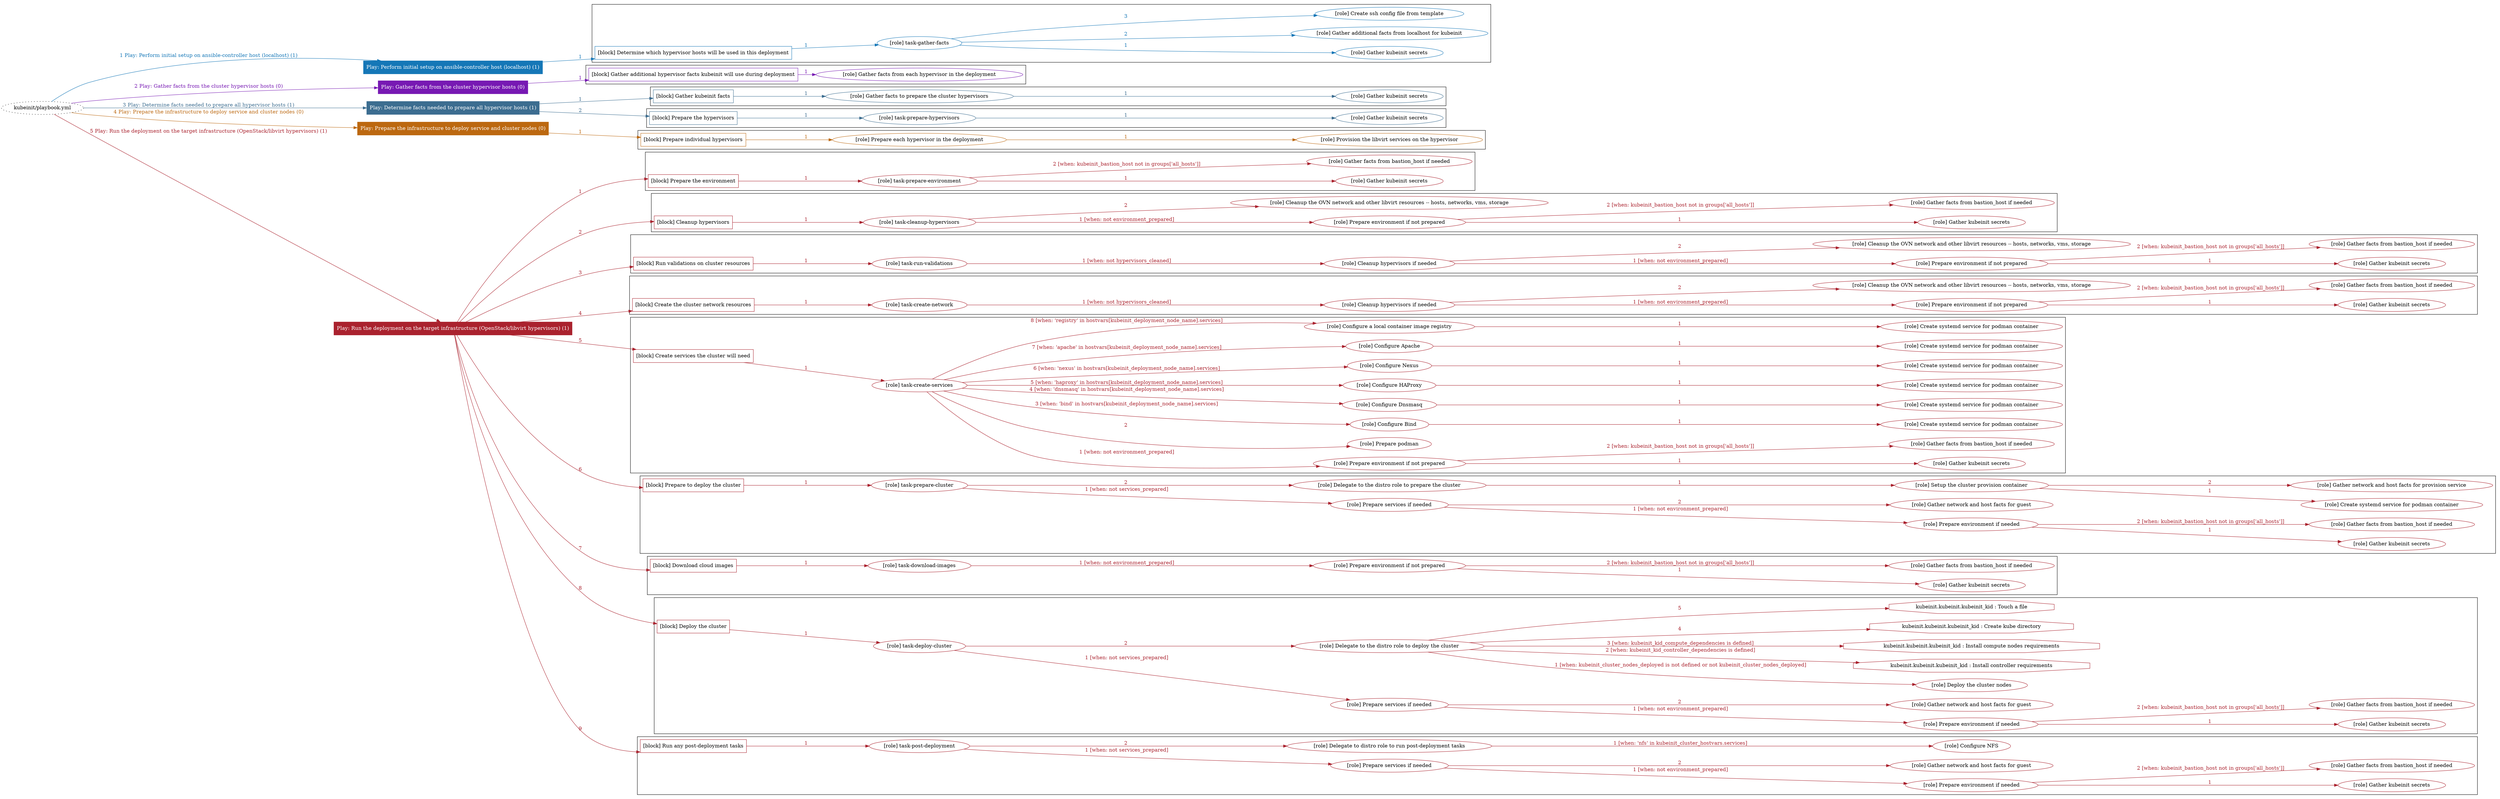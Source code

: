 digraph {
	graph [concentrate=true ordering=in rankdir=LR ratio=fill]
	edge [esep=5 sep=10]
	"kubeinit/playbook.yml" [URL="/home/runner/work/kubeinit/kubeinit/kubeinit/playbook.yml" id=playbook_017a5156 style=dotted]
	"kubeinit/playbook.yml" -> play_e17acb79 [label="1 Play: Perform initial setup on ansible-controller host (localhost) (1)" color="#1577b7" fontcolor="#1577b7" id=edge_play_e17acb79 labeltooltip="1 Play: Perform initial setup on ansible-controller host (localhost) (1)" tooltip="1 Play: Perform initial setup on ansible-controller host (localhost) (1)"]
	subgraph "Play: Perform initial setup on ansible-controller host (localhost) (1)" {
		play_e17acb79 [label="Play: Perform initial setup on ansible-controller host (localhost) (1)" URL="/home/runner/work/kubeinit/kubeinit/kubeinit/playbook.yml" color="#1577b7" fontcolor="#ffffff" id=play_e17acb79 shape=box style=filled tooltip=localhost]
		play_e17acb79 -> block_8d03ebfd [label=1 color="#1577b7" fontcolor="#1577b7" id=edge_block_8d03ebfd labeltooltip=1 tooltip=1]
		subgraph cluster_block_8d03ebfd {
			block_8d03ebfd [label="[block] Determine which hypervisor hosts will be used in this deployment" URL="/home/runner/work/kubeinit/kubeinit/kubeinit/playbook.yml" color="#1577b7" id=block_8d03ebfd labeltooltip="Determine which hypervisor hosts will be used in this deployment" shape=box tooltip="Determine which hypervisor hosts will be used in this deployment"]
			block_8d03ebfd -> role_d0448991 [label="1 " color="#1577b7" fontcolor="#1577b7" id=edge_role_d0448991 labeltooltip="1 " tooltip="1 "]
			subgraph "task-gather-facts" {
				role_d0448991 [label="[role] task-gather-facts" URL="/home/runner/work/kubeinit/kubeinit/kubeinit/playbook.yml" color="#1577b7" id=role_d0448991 tooltip="task-gather-facts"]
				role_d0448991 -> role_f39c1249 [label="1 " color="#1577b7" fontcolor="#1577b7" id=edge_role_f39c1249 labeltooltip="1 " tooltip="1 "]
				subgraph "Gather kubeinit secrets" {
					role_f39c1249 [label="[role] Gather kubeinit secrets" URL="/home/runner/.ansible/collections/ansible_collections/kubeinit/kubeinit/roles/kubeinit_prepare/tasks/build_hypervisors_group.yml" color="#1577b7" id=role_f39c1249 tooltip="Gather kubeinit secrets"]
				}
				role_d0448991 -> role_ca9ad9c0 [label="2 " color="#1577b7" fontcolor="#1577b7" id=edge_role_ca9ad9c0 labeltooltip="2 " tooltip="2 "]
				subgraph "Gather additional facts from localhost for kubeinit" {
					role_ca9ad9c0 [label="[role] Gather additional facts from localhost for kubeinit" URL="/home/runner/.ansible/collections/ansible_collections/kubeinit/kubeinit/roles/kubeinit_prepare/tasks/build_hypervisors_group.yml" color="#1577b7" id=role_ca9ad9c0 tooltip="Gather additional facts from localhost for kubeinit"]
				}
				role_d0448991 -> role_17fa1fad [label="3 " color="#1577b7" fontcolor="#1577b7" id=edge_role_17fa1fad labeltooltip="3 " tooltip="3 "]
				subgraph "Create ssh config file from template" {
					role_17fa1fad [label="[role] Create ssh config file from template" URL="/home/runner/.ansible/collections/ansible_collections/kubeinit/kubeinit/roles/kubeinit_prepare/tasks/build_hypervisors_group.yml" color="#1577b7" id=role_17fa1fad tooltip="Create ssh config file from template"]
				}
			}
		}
	}
	"kubeinit/playbook.yml" -> play_76c362a3 [label="2 Play: Gather facts from the cluster hypervisor hosts (0)" color="#7719b3" fontcolor="#7719b3" id=edge_play_76c362a3 labeltooltip="2 Play: Gather facts from the cluster hypervisor hosts (0)" tooltip="2 Play: Gather facts from the cluster hypervisor hosts (0)"]
	subgraph "Play: Gather facts from the cluster hypervisor hosts (0)" {
		play_76c362a3 [label="Play: Gather facts from the cluster hypervisor hosts (0)" URL="/home/runner/work/kubeinit/kubeinit/kubeinit/playbook.yml" color="#7719b3" fontcolor="#ffffff" id=play_76c362a3 shape=box style=filled tooltip="Play: Gather facts from the cluster hypervisor hosts (0)"]
		play_76c362a3 -> block_85ccef35 [label=1 color="#7719b3" fontcolor="#7719b3" id=edge_block_85ccef35 labeltooltip=1 tooltip=1]
		subgraph cluster_block_85ccef35 {
			block_85ccef35 [label="[block] Gather additional hypervisor facts kubeinit will use during deployment" URL="/home/runner/work/kubeinit/kubeinit/kubeinit/playbook.yml" color="#7719b3" id=block_85ccef35 labeltooltip="Gather additional hypervisor facts kubeinit will use during deployment" shape=box tooltip="Gather additional hypervisor facts kubeinit will use during deployment"]
			block_85ccef35 -> role_b8d76e35 [label="1 " color="#7719b3" fontcolor="#7719b3" id=edge_role_b8d76e35 labeltooltip="1 " tooltip="1 "]
			subgraph "Gather facts from each hypervisor in the deployment" {
				role_b8d76e35 [label="[role] Gather facts from each hypervisor in the deployment" URL="/home/runner/work/kubeinit/kubeinit/kubeinit/playbook.yml" color="#7719b3" id=role_b8d76e35 tooltip="Gather facts from each hypervisor in the deployment"]
			}
		}
	}
	"kubeinit/playbook.yml" -> play_49c9a4a3 [label="3 Play: Determine facts needed to prepare all hypervisor hosts (1)" color="#3c6d90" fontcolor="#3c6d90" id=edge_play_49c9a4a3 labeltooltip="3 Play: Determine facts needed to prepare all hypervisor hosts (1)" tooltip="3 Play: Determine facts needed to prepare all hypervisor hosts (1)"]
	subgraph "Play: Determine facts needed to prepare all hypervisor hosts (1)" {
		play_49c9a4a3 [label="Play: Determine facts needed to prepare all hypervisor hosts (1)" URL="/home/runner/work/kubeinit/kubeinit/kubeinit/playbook.yml" color="#3c6d90" fontcolor="#ffffff" id=play_49c9a4a3 shape=box style=filled tooltip=localhost]
		play_49c9a4a3 -> block_b53d0ce4 [label=1 color="#3c6d90" fontcolor="#3c6d90" id=edge_block_b53d0ce4 labeltooltip=1 tooltip=1]
		subgraph cluster_block_b53d0ce4 {
			block_b53d0ce4 [label="[block] Gather kubeinit facts" URL="/home/runner/work/kubeinit/kubeinit/kubeinit/playbook.yml" color="#3c6d90" id=block_b53d0ce4 labeltooltip="Gather kubeinit facts" shape=box tooltip="Gather kubeinit facts"]
			block_b53d0ce4 -> role_387e3b1e [label="1 " color="#3c6d90" fontcolor="#3c6d90" id=edge_role_387e3b1e labeltooltip="1 " tooltip="1 "]
			subgraph "Gather facts to prepare the cluster hypervisors" {
				role_387e3b1e [label="[role] Gather facts to prepare the cluster hypervisors" URL="/home/runner/work/kubeinit/kubeinit/kubeinit/playbook.yml" color="#3c6d90" id=role_387e3b1e tooltip="Gather facts to prepare the cluster hypervisors"]
				role_387e3b1e -> role_9ea614ea [label="1 " color="#3c6d90" fontcolor="#3c6d90" id=edge_role_9ea614ea labeltooltip="1 " tooltip="1 "]
				subgraph "Gather kubeinit secrets" {
					role_9ea614ea [label="[role] Gather kubeinit secrets" URL="/home/runner/.ansible/collections/ansible_collections/kubeinit/kubeinit/roles/kubeinit_prepare/tasks/gather_kubeinit_facts.yml" color="#3c6d90" id=role_9ea614ea tooltip="Gather kubeinit secrets"]
				}
			}
		}
		play_49c9a4a3 -> block_275e4c08 [label=2 color="#3c6d90" fontcolor="#3c6d90" id=edge_block_275e4c08 labeltooltip=2 tooltip=2]
		subgraph cluster_block_275e4c08 {
			block_275e4c08 [label="[block] Prepare the hypervisors" URL="/home/runner/work/kubeinit/kubeinit/kubeinit/playbook.yml" color="#3c6d90" id=block_275e4c08 labeltooltip="Prepare the hypervisors" shape=box tooltip="Prepare the hypervisors"]
			block_275e4c08 -> role_f976b5b1 [label="1 " color="#3c6d90" fontcolor="#3c6d90" id=edge_role_f976b5b1 labeltooltip="1 " tooltip="1 "]
			subgraph "task-prepare-hypervisors" {
				role_f976b5b1 [label="[role] task-prepare-hypervisors" URL="/home/runner/work/kubeinit/kubeinit/kubeinit/playbook.yml" color="#3c6d90" id=role_f976b5b1 tooltip="task-prepare-hypervisors"]
				role_f976b5b1 -> role_c680f6f7 [label="1 " color="#3c6d90" fontcolor="#3c6d90" id=edge_role_c680f6f7 labeltooltip="1 " tooltip="1 "]
				subgraph "Gather kubeinit secrets" {
					role_c680f6f7 [label="[role] Gather kubeinit secrets" URL="/home/runner/.ansible/collections/ansible_collections/kubeinit/kubeinit/roles/kubeinit_prepare/tasks/gather_kubeinit_facts.yml" color="#3c6d90" id=role_c680f6f7 tooltip="Gather kubeinit secrets"]
				}
			}
		}
	}
	"kubeinit/playbook.yml" -> play_05ae078d [label="4 Play: Prepare the infrastructure to deploy service and cluster nodes (0)" color="#bc6810" fontcolor="#bc6810" id=edge_play_05ae078d labeltooltip="4 Play: Prepare the infrastructure to deploy service and cluster nodes (0)" tooltip="4 Play: Prepare the infrastructure to deploy service and cluster nodes (0)"]
	subgraph "Play: Prepare the infrastructure to deploy service and cluster nodes (0)" {
		play_05ae078d [label="Play: Prepare the infrastructure to deploy service and cluster nodes (0)" URL="/home/runner/work/kubeinit/kubeinit/kubeinit/playbook.yml" color="#bc6810" fontcolor="#ffffff" id=play_05ae078d shape=box style=filled tooltip="Play: Prepare the infrastructure to deploy service and cluster nodes (0)"]
		play_05ae078d -> block_10746c0e [label=1 color="#bc6810" fontcolor="#bc6810" id=edge_block_10746c0e labeltooltip=1 tooltip=1]
		subgraph cluster_block_10746c0e {
			block_10746c0e [label="[block] Prepare individual hypervisors" URL="/home/runner/work/kubeinit/kubeinit/kubeinit/playbook.yml" color="#bc6810" id=block_10746c0e labeltooltip="Prepare individual hypervisors" shape=box tooltip="Prepare individual hypervisors"]
			block_10746c0e -> role_563b4f0a [label="1 " color="#bc6810" fontcolor="#bc6810" id=edge_role_563b4f0a labeltooltip="1 " tooltip="1 "]
			subgraph "Prepare each hypervisor in the deployment" {
				role_563b4f0a [label="[role] Prepare each hypervisor in the deployment" URL="/home/runner/work/kubeinit/kubeinit/kubeinit/playbook.yml" color="#bc6810" id=role_563b4f0a tooltip="Prepare each hypervisor in the deployment"]
				role_563b4f0a -> role_db8ef3bc [label="1 " color="#bc6810" fontcolor="#bc6810" id=edge_role_db8ef3bc labeltooltip="1 " tooltip="1 "]
				subgraph "Provision the libvirt services on the hypervisor" {
					role_db8ef3bc [label="[role] Provision the libvirt services on the hypervisor" URL="/home/runner/.ansible/collections/ansible_collections/kubeinit/kubeinit/roles/kubeinit_prepare/tasks/prepare_hypervisor.yml" color="#bc6810" id=role_db8ef3bc tooltip="Provision the libvirt services on the hypervisor"]
				}
			}
		}
	}
	"kubeinit/playbook.yml" -> play_b831673c [label="5 Play: Run the deployment on the target infrastructure (OpenStack/libvirt hypervisors) (1)" color="#aa222e" fontcolor="#aa222e" id=edge_play_b831673c labeltooltip="5 Play: Run the deployment on the target infrastructure (OpenStack/libvirt hypervisors) (1)" tooltip="5 Play: Run the deployment on the target infrastructure (OpenStack/libvirt hypervisors) (1)"]
	subgraph "Play: Run the deployment on the target infrastructure (OpenStack/libvirt hypervisors) (1)" {
		play_b831673c [label="Play: Run the deployment on the target infrastructure (OpenStack/libvirt hypervisors) (1)" URL="/home/runner/work/kubeinit/kubeinit/kubeinit/playbook.yml" color="#aa222e" fontcolor="#ffffff" id=play_b831673c shape=box style=filled tooltip=localhost]
		play_b831673c -> block_fe81a1a8 [label=1 color="#aa222e" fontcolor="#aa222e" id=edge_block_fe81a1a8 labeltooltip=1 tooltip=1]
		subgraph cluster_block_fe81a1a8 {
			block_fe81a1a8 [label="[block] Prepare the environment" URL="/home/runner/work/kubeinit/kubeinit/kubeinit/playbook.yml" color="#aa222e" id=block_fe81a1a8 labeltooltip="Prepare the environment" shape=box tooltip="Prepare the environment"]
			block_fe81a1a8 -> role_90b78c68 [label="1 " color="#aa222e" fontcolor="#aa222e" id=edge_role_90b78c68 labeltooltip="1 " tooltip="1 "]
			subgraph "task-prepare-environment" {
				role_90b78c68 [label="[role] task-prepare-environment" URL="/home/runner/work/kubeinit/kubeinit/kubeinit/playbook.yml" color="#aa222e" id=role_90b78c68 tooltip="task-prepare-environment"]
				role_90b78c68 -> role_3d34e80e [label="1 " color="#aa222e" fontcolor="#aa222e" id=edge_role_3d34e80e labeltooltip="1 " tooltip="1 "]
				subgraph "Gather kubeinit secrets" {
					role_3d34e80e [label="[role] Gather kubeinit secrets" URL="/home/runner/.ansible/collections/ansible_collections/kubeinit/kubeinit/roles/kubeinit_prepare/tasks/gather_kubeinit_facts.yml" color="#aa222e" id=role_3d34e80e tooltip="Gather kubeinit secrets"]
				}
				role_90b78c68 -> role_3d103f09 [label="2 [when: kubeinit_bastion_host not in groups['all_hosts']]" color="#aa222e" fontcolor="#aa222e" id=edge_role_3d103f09 labeltooltip="2 [when: kubeinit_bastion_host not in groups['all_hosts']]" tooltip="2 [when: kubeinit_bastion_host not in groups['all_hosts']]"]
				subgraph "Gather facts from bastion_host if needed" {
					role_3d103f09 [label="[role] Gather facts from bastion_host if needed" URL="/home/runner/.ansible/collections/ansible_collections/kubeinit/kubeinit/roles/kubeinit_prepare/tasks/main.yml" color="#aa222e" id=role_3d103f09 tooltip="Gather facts from bastion_host if needed"]
				}
			}
		}
		play_b831673c -> block_c267e3cb [label=2 color="#aa222e" fontcolor="#aa222e" id=edge_block_c267e3cb labeltooltip=2 tooltip=2]
		subgraph cluster_block_c267e3cb {
			block_c267e3cb [label="[block] Cleanup hypervisors" URL="/home/runner/work/kubeinit/kubeinit/kubeinit/playbook.yml" color="#aa222e" id=block_c267e3cb labeltooltip="Cleanup hypervisors" shape=box tooltip="Cleanup hypervisors"]
			block_c267e3cb -> role_f8e9304d [label="1 " color="#aa222e" fontcolor="#aa222e" id=edge_role_f8e9304d labeltooltip="1 " tooltip="1 "]
			subgraph "task-cleanup-hypervisors" {
				role_f8e9304d [label="[role] task-cleanup-hypervisors" URL="/home/runner/work/kubeinit/kubeinit/kubeinit/playbook.yml" color="#aa222e" id=role_f8e9304d tooltip="task-cleanup-hypervisors"]
				role_f8e9304d -> role_17a78ad0 [label="1 [when: not environment_prepared]" color="#aa222e" fontcolor="#aa222e" id=edge_role_17a78ad0 labeltooltip="1 [when: not environment_prepared]" tooltip="1 [when: not environment_prepared]"]
				subgraph "Prepare environment if not prepared" {
					role_17a78ad0 [label="[role] Prepare environment if not prepared" URL="/home/runner/.ansible/collections/ansible_collections/kubeinit/kubeinit/roles/kubeinit_libvirt/tasks/cleanup_hypervisors.yml" color="#aa222e" id=role_17a78ad0 tooltip="Prepare environment if not prepared"]
					role_17a78ad0 -> role_9ab73cd4 [label="1 " color="#aa222e" fontcolor="#aa222e" id=edge_role_9ab73cd4 labeltooltip="1 " tooltip="1 "]
					subgraph "Gather kubeinit secrets" {
						role_9ab73cd4 [label="[role] Gather kubeinit secrets" URL="/home/runner/.ansible/collections/ansible_collections/kubeinit/kubeinit/roles/kubeinit_prepare/tasks/gather_kubeinit_facts.yml" color="#aa222e" id=role_9ab73cd4 tooltip="Gather kubeinit secrets"]
					}
					role_17a78ad0 -> role_493306af [label="2 [when: kubeinit_bastion_host not in groups['all_hosts']]" color="#aa222e" fontcolor="#aa222e" id=edge_role_493306af labeltooltip="2 [when: kubeinit_bastion_host not in groups['all_hosts']]" tooltip="2 [when: kubeinit_bastion_host not in groups['all_hosts']]"]
					subgraph "Gather facts from bastion_host if needed" {
						role_493306af [label="[role] Gather facts from bastion_host if needed" URL="/home/runner/.ansible/collections/ansible_collections/kubeinit/kubeinit/roles/kubeinit_prepare/tasks/main.yml" color="#aa222e" id=role_493306af tooltip="Gather facts from bastion_host if needed"]
					}
				}
				role_f8e9304d -> role_e8e9a30a [label="2 " color="#aa222e" fontcolor="#aa222e" id=edge_role_e8e9a30a labeltooltip="2 " tooltip="2 "]
				subgraph "Cleanup the OVN network and other libvirt resources -- hosts, networks, vms, storage" {
					role_e8e9a30a [label="[role] Cleanup the OVN network and other libvirt resources -- hosts, networks, vms, storage" URL="/home/runner/.ansible/collections/ansible_collections/kubeinit/kubeinit/roles/kubeinit_libvirt/tasks/cleanup_hypervisors.yml" color="#aa222e" id=role_e8e9a30a tooltip="Cleanup the OVN network and other libvirt resources -- hosts, networks, vms, storage"]
				}
			}
		}
		play_b831673c -> block_f513a3b0 [label=3 color="#aa222e" fontcolor="#aa222e" id=edge_block_f513a3b0 labeltooltip=3 tooltip=3]
		subgraph cluster_block_f513a3b0 {
			block_f513a3b0 [label="[block] Run validations on cluster resources" URL="/home/runner/work/kubeinit/kubeinit/kubeinit/playbook.yml" color="#aa222e" id=block_f513a3b0 labeltooltip="Run validations on cluster resources" shape=box tooltip="Run validations on cluster resources"]
			block_f513a3b0 -> role_6ccb71de [label="1 " color="#aa222e" fontcolor="#aa222e" id=edge_role_6ccb71de labeltooltip="1 " tooltip="1 "]
			subgraph "task-run-validations" {
				role_6ccb71de [label="[role] task-run-validations" URL="/home/runner/work/kubeinit/kubeinit/kubeinit/playbook.yml" color="#aa222e" id=role_6ccb71de tooltip="task-run-validations"]
				role_6ccb71de -> role_2251f4f0 [label="1 [when: not hypervisors_cleaned]" color="#aa222e" fontcolor="#aa222e" id=edge_role_2251f4f0 labeltooltip="1 [when: not hypervisors_cleaned]" tooltip="1 [when: not hypervisors_cleaned]"]
				subgraph "Cleanup hypervisors if needed" {
					role_2251f4f0 [label="[role] Cleanup hypervisors if needed" URL="/home/runner/.ansible/collections/ansible_collections/kubeinit/kubeinit/roles/kubeinit_validations/tasks/main.yml" color="#aa222e" id=role_2251f4f0 tooltip="Cleanup hypervisors if needed"]
					role_2251f4f0 -> role_09a0098d [label="1 [when: not environment_prepared]" color="#aa222e" fontcolor="#aa222e" id=edge_role_09a0098d labeltooltip="1 [when: not environment_prepared]" tooltip="1 [when: not environment_prepared]"]
					subgraph "Prepare environment if not prepared" {
						role_09a0098d [label="[role] Prepare environment if not prepared" URL="/home/runner/.ansible/collections/ansible_collections/kubeinit/kubeinit/roles/kubeinit_libvirt/tasks/cleanup_hypervisors.yml" color="#aa222e" id=role_09a0098d tooltip="Prepare environment if not prepared"]
						role_09a0098d -> role_f1dd2f43 [label="1 " color="#aa222e" fontcolor="#aa222e" id=edge_role_f1dd2f43 labeltooltip="1 " tooltip="1 "]
						subgraph "Gather kubeinit secrets" {
							role_f1dd2f43 [label="[role] Gather kubeinit secrets" URL="/home/runner/.ansible/collections/ansible_collections/kubeinit/kubeinit/roles/kubeinit_prepare/tasks/gather_kubeinit_facts.yml" color="#aa222e" id=role_f1dd2f43 tooltip="Gather kubeinit secrets"]
						}
						role_09a0098d -> role_0ee62148 [label="2 [when: kubeinit_bastion_host not in groups['all_hosts']]" color="#aa222e" fontcolor="#aa222e" id=edge_role_0ee62148 labeltooltip="2 [when: kubeinit_bastion_host not in groups['all_hosts']]" tooltip="2 [when: kubeinit_bastion_host not in groups['all_hosts']]"]
						subgraph "Gather facts from bastion_host if needed" {
							role_0ee62148 [label="[role] Gather facts from bastion_host if needed" URL="/home/runner/.ansible/collections/ansible_collections/kubeinit/kubeinit/roles/kubeinit_prepare/tasks/main.yml" color="#aa222e" id=role_0ee62148 tooltip="Gather facts from bastion_host if needed"]
						}
					}
					role_2251f4f0 -> role_5acfcab3 [label="2 " color="#aa222e" fontcolor="#aa222e" id=edge_role_5acfcab3 labeltooltip="2 " tooltip="2 "]
					subgraph "Cleanup the OVN network and other libvirt resources -- hosts, networks, vms, storage" {
						role_5acfcab3 [label="[role] Cleanup the OVN network and other libvirt resources -- hosts, networks, vms, storage" URL="/home/runner/.ansible/collections/ansible_collections/kubeinit/kubeinit/roles/kubeinit_libvirt/tasks/cleanup_hypervisors.yml" color="#aa222e" id=role_5acfcab3 tooltip="Cleanup the OVN network and other libvirt resources -- hosts, networks, vms, storage"]
					}
				}
			}
		}
		play_b831673c -> block_d1099df7 [label=4 color="#aa222e" fontcolor="#aa222e" id=edge_block_d1099df7 labeltooltip=4 tooltip=4]
		subgraph cluster_block_d1099df7 {
			block_d1099df7 [label="[block] Create the cluster network resources" URL="/home/runner/work/kubeinit/kubeinit/kubeinit/playbook.yml" color="#aa222e" id=block_d1099df7 labeltooltip="Create the cluster network resources" shape=box tooltip="Create the cluster network resources"]
			block_d1099df7 -> role_64268e11 [label="1 " color="#aa222e" fontcolor="#aa222e" id=edge_role_64268e11 labeltooltip="1 " tooltip="1 "]
			subgraph "task-create-network" {
				role_64268e11 [label="[role] task-create-network" URL="/home/runner/work/kubeinit/kubeinit/kubeinit/playbook.yml" color="#aa222e" id=role_64268e11 tooltip="task-create-network"]
				role_64268e11 -> role_61aa1148 [label="1 [when: not hypervisors_cleaned]" color="#aa222e" fontcolor="#aa222e" id=edge_role_61aa1148 labeltooltip="1 [when: not hypervisors_cleaned]" tooltip="1 [when: not hypervisors_cleaned]"]
				subgraph "Cleanup hypervisors if needed" {
					role_61aa1148 [label="[role] Cleanup hypervisors if needed" URL="/home/runner/.ansible/collections/ansible_collections/kubeinit/kubeinit/roles/kubeinit_libvirt/tasks/create_network.yml" color="#aa222e" id=role_61aa1148 tooltip="Cleanup hypervisors if needed"]
					role_61aa1148 -> role_60e60133 [label="1 [when: not environment_prepared]" color="#aa222e" fontcolor="#aa222e" id=edge_role_60e60133 labeltooltip="1 [when: not environment_prepared]" tooltip="1 [when: not environment_prepared]"]
					subgraph "Prepare environment if not prepared" {
						role_60e60133 [label="[role] Prepare environment if not prepared" URL="/home/runner/.ansible/collections/ansible_collections/kubeinit/kubeinit/roles/kubeinit_libvirt/tasks/cleanup_hypervisors.yml" color="#aa222e" id=role_60e60133 tooltip="Prepare environment if not prepared"]
						role_60e60133 -> role_5537d6d2 [label="1 " color="#aa222e" fontcolor="#aa222e" id=edge_role_5537d6d2 labeltooltip="1 " tooltip="1 "]
						subgraph "Gather kubeinit secrets" {
							role_5537d6d2 [label="[role] Gather kubeinit secrets" URL="/home/runner/.ansible/collections/ansible_collections/kubeinit/kubeinit/roles/kubeinit_prepare/tasks/gather_kubeinit_facts.yml" color="#aa222e" id=role_5537d6d2 tooltip="Gather kubeinit secrets"]
						}
						role_60e60133 -> role_9a64f68c [label="2 [when: kubeinit_bastion_host not in groups['all_hosts']]" color="#aa222e" fontcolor="#aa222e" id=edge_role_9a64f68c labeltooltip="2 [when: kubeinit_bastion_host not in groups['all_hosts']]" tooltip="2 [when: kubeinit_bastion_host not in groups['all_hosts']]"]
						subgraph "Gather facts from bastion_host if needed" {
							role_9a64f68c [label="[role] Gather facts from bastion_host if needed" URL="/home/runner/.ansible/collections/ansible_collections/kubeinit/kubeinit/roles/kubeinit_prepare/tasks/main.yml" color="#aa222e" id=role_9a64f68c tooltip="Gather facts from bastion_host if needed"]
						}
					}
					role_61aa1148 -> role_b929d7b5 [label="2 " color="#aa222e" fontcolor="#aa222e" id=edge_role_b929d7b5 labeltooltip="2 " tooltip="2 "]
					subgraph "Cleanup the OVN network and other libvirt resources -- hosts, networks, vms, storage" {
						role_b929d7b5 [label="[role] Cleanup the OVN network and other libvirt resources -- hosts, networks, vms, storage" URL="/home/runner/.ansible/collections/ansible_collections/kubeinit/kubeinit/roles/kubeinit_libvirt/tasks/cleanup_hypervisors.yml" color="#aa222e" id=role_b929d7b5 tooltip="Cleanup the OVN network and other libvirt resources -- hosts, networks, vms, storage"]
					}
				}
			}
		}
		play_b831673c -> block_88fb627d [label=5 color="#aa222e" fontcolor="#aa222e" id=edge_block_88fb627d labeltooltip=5 tooltip=5]
		subgraph cluster_block_88fb627d {
			block_88fb627d [label="[block] Create services the cluster will need" URL="/home/runner/work/kubeinit/kubeinit/kubeinit/playbook.yml" color="#aa222e" id=block_88fb627d labeltooltip="Create services the cluster will need" shape=box tooltip="Create services the cluster will need"]
			block_88fb627d -> role_042d5d29 [label="1 " color="#aa222e" fontcolor="#aa222e" id=edge_role_042d5d29 labeltooltip="1 " tooltip="1 "]
			subgraph "task-create-services" {
				role_042d5d29 [label="[role] task-create-services" URL="/home/runner/work/kubeinit/kubeinit/kubeinit/playbook.yml" color="#aa222e" id=role_042d5d29 tooltip="task-create-services"]
				role_042d5d29 -> role_9520cf2b [label="1 [when: not environment_prepared]" color="#aa222e" fontcolor="#aa222e" id=edge_role_9520cf2b labeltooltip="1 [when: not environment_prepared]" tooltip="1 [when: not environment_prepared]"]
				subgraph "Prepare environment if not prepared" {
					role_9520cf2b [label="[role] Prepare environment if not prepared" URL="/home/runner/.ansible/collections/ansible_collections/kubeinit/kubeinit/roles/kubeinit_services/tasks/main.yml" color="#aa222e" id=role_9520cf2b tooltip="Prepare environment if not prepared"]
					role_9520cf2b -> role_608058c4 [label="1 " color="#aa222e" fontcolor="#aa222e" id=edge_role_608058c4 labeltooltip="1 " tooltip="1 "]
					subgraph "Gather kubeinit secrets" {
						role_608058c4 [label="[role] Gather kubeinit secrets" URL="/home/runner/.ansible/collections/ansible_collections/kubeinit/kubeinit/roles/kubeinit_prepare/tasks/gather_kubeinit_facts.yml" color="#aa222e" id=role_608058c4 tooltip="Gather kubeinit secrets"]
					}
					role_9520cf2b -> role_20ae2d5b [label="2 [when: kubeinit_bastion_host not in groups['all_hosts']]" color="#aa222e" fontcolor="#aa222e" id=edge_role_20ae2d5b labeltooltip="2 [when: kubeinit_bastion_host not in groups['all_hosts']]" tooltip="2 [when: kubeinit_bastion_host not in groups['all_hosts']]"]
					subgraph "Gather facts from bastion_host if needed" {
						role_20ae2d5b [label="[role] Gather facts from bastion_host if needed" URL="/home/runner/.ansible/collections/ansible_collections/kubeinit/kubeinit/roles/kubeinit_prepare/tasks/main.yml" color="#aa222e" id=role_20ae2d5b tooltip="Gather facts from bastion_host if needed"]
					}
				}
				role_042d5d29 -> role_1d29acec [label="2 " color="#aa222e" fontcolor="#aa222e" id=edge_role_1d29acec labeltooltip="2 " tooltip="2 "]
				subgraph "Prepare podman" {
					role_1d29acec [label="[role] Prepare podman" URL="/home/runner/.ansible/collections/ansible_collections/kubeinit/kubeinit/roles/kubeinit_services/tasks/00_create_service_pod.yml" color="#aa222e" id=role_1d29acec tooltip="Prepare podman"]
				}
				role_042d5d29 -> role_ef999d58 [label="3 [when: 'bind' in hostvars[kubeinit_deployment_node_name].services]" color="#aa222e" fontcolor="#aa222e" id=edge_role_ef999d58 labeltooltip="3 [when: 'bind' in hostvars[kubeinit_deployment_node_name].services]" tooltip="3 [when: 'bind' in hostvars[kubeinit_deployment_node_name].services]"]
				subgraph "Configure Bind" {
					role_ef999d58 [label="[role] Configure Bind" URL="/home/runner/.ansible/collections/ansible_collections/kubeinit/kubeinit/roles/kubeinit_services/tasks/start_services_containers.yml" color="#aa222e" id=role_ef999d58 tooltip="Configure Bind"]
					role_ef999d58 -> role_d7937292 [label="1 " color="#aa222e" fontcolor="#aa222e" id=edge_role_d7937292 labeltooltip="1 " tooltip="1 "]
					subgraph "Create systemd service for podman container" {
						role_d7937292 [label="[role] Create systemd service for podman container" URL="/home/runner/.ansible/collections/ansible_collections/kubeinit/kubeinit/roles/kubeinit_bind/tasks/main.yml" color="#aa222e" id=role_d7937292 tooltip="Create systemd service for podman container"]
					}
				}
				role_042d5d29 -> role_a84d73f5 [label="4 [when: 'dnsmasq' in hostvars[kubeinit_deployment_node_name].services]" color="#aa222e" fontcolor="#aa222e" id=edge_role_a84d73f5 labeltooltip="4 [when: 'dnsmasq' in hostvars[kubeinit_deployment_node_name].services]" tooltip="4 [when: 'dnsmasq' in hostvars[kubeinit_deployment_node_name].services]"]
				subgraph "Configure Dnsmasq" {
					role_a84d73f5 [label="[role] Configure Dnsmasq" URL="/home/runner/.ansible/collections/ansible_collections/kubeinit/kubeinit/roles/kubeinit_services/tasks/start_services_containers.yml" color="#aa222e" id=role_a84d73f5 tooltip="Configure Dnsmasq"]
					role_a84d73f5 -> role_6ab0d605 [label="1 " color="#aa222e" fontcolor="#aa222e" id=edge_role_6ab0d605 labeltooltip="1 " tooltip="1 "]
					subgraph "Create systemd service for podman container" {
						role_6ab0d605 [label="[role] Create systemd service for podman container" URL="/home/runner/.ansible/collections/ansible_collections/kubeinit/kubeinit/roles/kubeinit_dnsmasq/tasks/main.yml" color="#aa222e" id=role_6ab0d605 tooltip="Create systemd service for podman container"]
					}
				}
				role_042d5d29 -> role_f0369dc4 [label="5 [when: 'haproxy' in hostvars[kubeinit_deployment_node_name].services]" color="#aa222e" fontcolor="#aa222e" id=edge_role_f0369dc4 labeltooltip="5 [when: 'haproxy' in hostvars[kubeinit_deployment_node_name].services]" tooltip="5 [when: 'haproxy' in hostvars[kubeinit_deployment_node_name].services]"]
				subgraph "Configure HAProxy" {
					role_f0369dc4 [label="[role] Configure HAProxy" URL="/home/runner/.ansible/collections/ansible_collections/kubeinit/kubeinit/roles/kubeinit_services/tasks/start_services_containers.yml" color="#aa222e" id=role_f0369dc4 tooltip="Configure HAProxy"]
					role_f0369dc4 -> role_2eb36e3d [label="1 " color="#aa222e" fontcolor="#aa222e" id=edge_role_2eb36e3d labeltooltip="1 " tooltip="1 "]
					subgraph "Create systemd service for podman container" {
						role_2eb36e3d [label="[role] Create systemd service for podman container" URL="/home/runner/.ansible/collections/ansible_collections/kubeinit/kubeinit/roles/kubeinit_haproxy/tasks/main.yml" color="#aa222e" id=role_2eb36e3d tooltip="Create systemd service for podman container"]
					}
				}
				role_042d5d29 -> role_b4022846 [label="6 [when: 'nexus' in hostvars[kubeinit_deployment_node_name].services]" color="#aa222e" fontcolor="#aa222e" id=edge_role_b4022846 labeltooltip="6 [when: 'nexus' in hostvars[kubeinit_deployment_node_name].services]" tooltip="6 [when: 'nexus' in hostvars[kubeinit_deployment_node_name].services]"]
				subgraph "Configure Nexus" {
					role_b4022846 [label="[role] Configure Nexus" URL="/home/runner/.ansible/collections/ansible_collections/kubeinit/kubeinit/roles/kubeinit_services/tasks/start_services_containers.yml" color="#aa222e" id=role_b4022846 tooltip="Configure Nexus"]
					role_b4022846 -> role_98b9aa8d [label="1 " color="#aa222e" fontcolor="#aa222e" id=edge_role_98b9aa8d labeltooltip="1 " tooltip="1 "]
					subgraph "Create systemd service for podman container" {
						role_98b9aa8d [label="[role] Create systemd service for podman container" URL="/home/runner/.ansible/collections/ansible_collections/kubeinit/kubeinit/roles/kubeinit_nexus/tasks/main.yml" color="#aa222e" id=role_98b9aa8d tooltip="Create systemd service for podman container"]
					}
				}
				role_042d5d29 -> role_4bc10c31 [label="7 [when: 'apache' in hostvars[kubeinit_deployment_node_name].services]" color="#aa222e" fontcolor="#aa222e" id=edge_role_4bc10c31 labeltooltip="7 [when: 'apache' in hostvars[kubeinit_deployment_node_name].services]" tooltip="7 [when: 'apache' in hostvars[kubeinit_deployment_node_name].services]"]
				subgraph "Configure Apache" {
					role_4bc10c31 [label="[role] Configure Apache" URL="/home/runner/.ansible/collections/ansible_collections/kubeinit/kubeinit/roles/kubeinit_services/tasks/start_services_containers.yml" color="#aa222e" id=role_4bc10c31 tooltip="Configure Apache"]
					role_4bc10c31 -> role_bba9dfe7 [label="1 " color="#aa222e" fontcolor="#aa222e" id=edge_role_bba9dfe7 labeltooltip="1 " tooltip="1 "]
					subgraph "Create systemd service for podman container" {
						role_bba9dfe7 [label="[role] Create systemd service for podman container" URL="/home/runner/.ansible/collections/ansible_collections/kubeinit/kubeinit/roles/kubeinit_apache/tasks/main.yml" color="#aa222e" id=role_bba9dfe7 tooltip="Create systemd service for podman container"]
					}
				}
				role_042d5d29 -> role_4119b994 [label="8 [when: 'registry' in hostvars[kubeinit_deployment_node_name].services]" color="#aa222e" fontcolor="#aa222e" id=edge_role_4119b994 labeltooltip="8 [when: 'registry' in hostvars[kubeinit_deployment_node_name].services]" tooltip="8 [when: 'registry' in hostvars[kubeinit_deployment_node_name].services]"]
				subgraph "Configure a local container image registry" {
					role_4119b994 [label="[role] Configure a local container image registry" URL="/home/runner/.ansible/collections/ansible_collections/kubeinit/kubeinit/roles/kubeinit_services/tasks/start_services_containers.yml" color="#aa222e" id=role_4119b994 tooltip="Configure a local container image registry"]
					role_4119b994 -> role_c62c6810 [label="1 " color="#aa222e" fontcolor="#aa222e" id=edge_role_c62c6810 labeltooltip="1 " tooltip="1 "]
					subgraph "Create systemd service for podman container" {
						role_c62c6810 [label="[role] Create systemd service for podman container" URL="/home/runner/.ansible/collections/ansible_collections/kubeinit/kubeinit/roles/kubeinit_registry/tasks/main.yml" color="#aa222e" id=role_c62c6810 tooltip="Create systemd service for podman container"]
					}
				}
			}
		}
		play_b831673c -> block_28492363 [label=6 color="#aa222e" fontcolor="#aa222e" id=edge_block_28492363 labeltooltip=6 tooltip=6]
		subgraph cluster_block_28492363 {
			block_28492363 [label="[block] Prepare to deploy the cluster" URL="/home/runner/work/kubeinit/kubeinit/kubeinit/playbook.yml" color="#aa222e" id=block_28492363 labeltooltip="Prepare to deploy the cluster" shape=box tooltip="Prepare to deploy the cluster"]
			block_28492363 -> role_934493d7 [label="1 " color="#aa222e" fontcolor="#aa222e" id=edge_role_934493d7 labeltooltip="1 " tooltip="1 "]
			subgraph "task-prepare-cluster" {
				role_934493d7 [label="[role] task-prepare-cluster" URL="/home/runner/work/kubeinit/kubeinit/kubeinit/playbook.yml" color="#aa222e" id=role_934493d7 tooltip="task-prepare-cluster"]
				role_934493d7 -> role_7b1e7427 [label="1 [when: not services_prepared]" color="#aa222e" fontcolor="#aa222e" id=edge_role_7b1e7427 labeltooltip="1 [when: not services_prepared]" tooltip="1 [when: not services_prepared]"]
				subgraph "Prepare services if needed" {
					role_7b1e7427 [label="[role] Prepare services if needed" URL="/home/runner/.ansible/collections/ansible_collections/kubeinit/kubeinit/roles/kubeinit_prepare/tasks/prepare_cluster.yml" color="#aa222e" id=role_7b1e7427 tooltip="Prepare services if needed"]
					role_7b1e7427 -> role_bd81bc12 [label="1 [when: not environment_prepared]" color="#aa222e" fontcolor="#aa222e" id=edge_role_bd81bc12 labeltooltip="1 [when: not environment_prepared]" tooltip="1 [when: not environment_prepared]"]
					subgraph "Prepare environment if needed" {
						role_bd81bc12 [label="[role] Prepare environment if needed" URL="/home/runner/.ansible/collections/ansible_collections/kubeinit/kubeinit/roles/kubeinit_services/tasks/prepare_services.yml" color="#aa222e" id=role_bd81bc12 tooltip="Prepare environment if needed"]
						role_bd81bc12 -> role_18d1af2a [label="1 " color="#aa222e" fontcolor="#aa222e" id=edge_role_18d1af2a labeltooltip="1 " tooltip="1 "]
						subgraph "Gather kubeinit secrets" {
							role_18d1af2a [label="[role] Gather kubeinit secrets" URL="/home/runner/.ansible/collections/ansible_collections/kubeinit/kubeinit/roles/kubeinit_prepare/tasks/gather_kubeinit_facts.yml" color="#aa222e" id=role_18d1af2a tooltip="Gather kubeinit secrets"]
						}
						role_bd81bc12 -> role_a50ca61a [label="2 [when: kubeinit_bastion_host not in groups['all_hosts']]" color="#aa222e" fontcolor="#aa222e" id=edge_role_a50ca61a labeltooltip="2 [when: kubeinit_bastion_host not in groups['all_hosts']]" tooltip="2 [when: kubeinit_bastion_host not in groups['all_hosts']]"]
						subgraph "Gather facts from bastion_host if needed" {
							role_a50ca61a [label="[role] Gather facts from bastion_host if needed" URL="/home/runner/.ansible/collections/ansible_collections/kubeinit/kubeinit/roles/kubeinit_prepare/tasks/main.yml" color="#aa222e" id=role_a50ca61a tooltip="Gather facts from bastion_host if needed"]
						}
					}
					role_7b1e7427 -> role_4878fde7 [label="2 " color="#aa222e" fontcolor="#aa222e" id=edge_role_4878fde7 labeltooltip="2 " tooltip="2 "]
					subgraph "Gather network and host facts for guest" {
						role_4878fde7 [label="[role] Gather network and host facts for guest" URL="/home/runner/.ansible/collections/ansible_collections/kubeinit/kubeinit/roles/kubeinit_services/tasks/prepare_services.yml" color="#aa222e" id=role_4878fde7 tooltip="Gather network and host facts for guest"]
					}
				}
				role_934493d7 -> role_eed401c5 [label="2 " color="#aa222e" fontcolor="#aa222e" id=edge_role_eed401c5 labeltooltip="2 " tooltip="2 "]
				subgraph "Delegate to the distro role to prepare the cluster" {
					role_eed401c5 [label="[role] Delegate to the distro role to prepare the cluster" URL="/home/runner/.ansible/collections/ansible_collections/kubeinit/kubeinit/roles/kubeinit_prepare/tasks/prepare_cluster.yml" color="#aa222e" id=role_eed401c5 tooltip="Delegate to the distro role to prepare the cluster"]
					role_eed401c5 -> role_1386e35b [label="1 " color="#aa222e" fontcolor="#aa222e" id=edge_role_1386e35b labeltooltip="1 " tooltip="1 "]
					subgraph "Setup the cluster provision container" {
						role_1386e35b [label="[role] Setup the cluster provision container" URL="/home/runner/.ansible/collections/ansible_collections/kubeinit/kubeinit/roles/kubeinit_kid/tasks/prepare_cluster.yml" color="#aa222e" id=role_1386e35b tooltip="Setup the cluster provision container"]
						role_1386e35b -> role_fac0767a [label="1 " color="#aa222e" fontcolor="#aa222e" id=edge_role_fac0767a labeltooltip="1 " tooltip="1 "]
						subgraph "Create systemd service for podman container" {
							role_fac0767a [label="[role] Create systemd service for podman container" URL="/home/runner/.ansible/collections/ansible_collections/kubeinit/kubeinit/roles/kubeinit_services/tasks/create_provision_container.yml" color="#aa222e" id=role_fac0767a tooltip="Create systemd service for podman container"]
						}
						role_1386e35b -> role_048d08d1 [label="2 " color="#aa222e" fontcolor="#aa222e" id=edge_role_048d08d1 labeltooltip="2 " tooltip="2 "]
						subgraph "Gather network and host facts for provision service" {
							role_048d08d1 [label="[role] Gather network and host facts for provision service" URL="/home/runner/.ansible/collections/ansible_collections/kubeinit/kubeinit/roles/kubeinit_services/tasks/create_provision_container.yml" color="#aa222e" id=role_048d08d1 tooltip="Gather network and host facts for provision service"]
						}
					}
				}
			}
		}
		play_b831673c -> block_0c94f207 [label=7 color="#aa222e" fontcolor="#aa222e" id=edge_block_0c94f207 labeltooltip=7 tooltip=7]
		subgraph cluster_block_0c94f207 {
			block_0c94f207 [label="[block] Download cloud images" URL="/home/runner/work/kubeinit/kubeinit/kubeinit/playbook.yml" color="#aa222e" id=block_0c94f207 labeltooltip="Download cloud images" shape=box tooltip="Download cloud images"]
			block_0c94f207 -> role_45ba7cf8 [label="1 " color="#aa222e" fontcolor="#aa222e" id=edge_role_45ba7cf8 labeltooltip="1 " tooltip="1 "]
			subgraph "task-download-images" {
				role_45ba7cf8 [label="[role] task-download-images" URL="/home/runner/work/kubeinit/kubeinit/kubeinit/playbook.yml" color="#aa222e" id=role_45ba7cf8 tooltip="task-download-images"]
				role_45ba7cf8 -> role_3e2be19f [label="1 [when: not environment_prepared]" color="#aa222e" fontcolor="#aa222e" id=edge_role_3e2be19f labeltooltip="1 [when: not environment_prepared]" tooltip="1 [when: not environment_prepared]"]
				subgraph "Prepare environment if not prepared" {
					role_3e2be19f [label="[role] Prepare environment if not prepared" URL="/home/runner/.ansible/collections/ansible_collections/kubeinit/kubeinit/roles/kubeinit_libvirt/tasks/download_cloud_images.yml" color="#aa222e" id=role_3e2be19f tooltip="Prepare environment if not prepared"]
					role_3e2be19f -> role_56caa542 [label="1 " color="#aa222e" fontcolor="#aa222e" id=edge_role_56caa542 labeltooltip="1 " tooltip="1 "]
					subgraph "Gather kubeinit secrets" {
						role_56caa542 [label="[role] Gather kubeinit secrets" URL="/home/runner/.ansible/collections/ansible_collections/kubeinit/kubeinit/roles/kubeinit_prepare/tasks/gather_kubeinit_facts.yml" color="#aa222e" id=role_56caa542 tooltip="Gather kubeinit secrets"]
					}
					role_3e2be19f -> role_3210bdc4 [label="2 [when: kubeinit_bastion_host not in groups['all_hosts']]" color="#aa222e" fontcolor="#aa222e" id=edge_role_3210bdc4 labeltooltip="2 [when: kubeinit_bastion_host not in groups['all_hosts']]" tooltip="2 [when: kubeinit_bastion_host not in groups['all_hosts']]"]
					subgraph "Gather facts from bastion_host if needed" {
						role_3210bdc4 [label="[role] Gather facts from bastion_host if needed" URL="/home/runner/.ansible/collections/ansible_collections/kubeinit/kubeinit/roles/kubeinit_prepare/tasks/main.yml" color="#aa222e" id=role_3210bdc4 tooltip="Gather facts from bastion_host if needed"]
					}
				}
			}
		}
		play_b831673c -> block_e5037c96 [label=8 color="#aa222e" fontcolor="#aa222e" id=edge_block_e5037c96 labeltooltip=8 tooltip=8]
		subgraph cluster_block_e5037c96 {
			block_e5037c96 [label="[block] Deploy the cluster" URL="/home/runner/work/kubeinit/kubeinit/kubeinit/playbook.yml" color="#aa222e" id=block_e5037c96 labeltooltip="Deploy the cluster" shape=box tooltip="Deploy the cluster"]
			block_e5037c96 -> role_fe4557a4 [label="1 " color="#aa222e" fontcolor="#aa222e" id=edge_role_fe4557a4 labeltooltip="1 " tooltip="1 "]
			subgraph "task-deploy-cluster" {
				role_fe4557a4 [label="[role] task-deploy-cluster" URL="/home/runner/work/kubeinit/kubeinit/kubeinit/playbook.yml" color="#aa222e" id=role_fe4557a4 tooltip="task-deploy-cluster"]
				role_fe4557a4 -> role_7d4563de [label="1 [when: not services_prepared]" color="#aa222e" fontcolor="#aa222e" id=edge_role_7d4563de labeltooltip="1 [when: not services_prepared]" tooltip="1 [when: not services_prepared]"]
				subgraph "Prepare services if needed" {
					role_7d4563de [label="[role] Prepare services if needed" URL="/home/runner/.ansible/collections/ansible_collections/kubeinit/kubeinit/roles/kubeinit_prepare/tasks/deploy_cluster.yml" color="#aa222e" id=role_7d4563de tooltip="Prepare services if needed"]
					role_7d4563de -> role_e05b7eb0 [label="1 [when: not environment_prepared]" color="#aa222e" fontcolor="#aa222e" id=edge_role_e05b7eb0 labeltooltip="1 [when: not environment_prepared]" tooltip="1 [when: not environment_prepared]"]
					subgraph "Prepare environment if needed" {
						role_e05b7eb0 [label="[role] Prepare environment if needed" URL="/home/runner/.ansible/collections/ansible_collections/kubeinit/kubeinit/roles/kubeinit_services/tasks/prepare_services.yml" color="#aa222e" id=role_e05b7eb0 tooltip="Prepare environment if needed"]
						role_e05b7eb0 -> role_828bdac4 [label="1 " color="#aa222e" fontcolor="#aa222e" id=edge_role_828bdac4 labeltooltip="1 " tooltip="1 "]
						subgraph "Gather kubeinit secrets" {
							role_828bdac4 [label="[role] Gather kubeinit secrets" URL="/home/runner/.ansible/collections/ansible_collections/kubeinit/kubeinit/roles/kubeinit_prepare/tasks/gather_kubeinit_facts.yml" color="#aa222e" id=role_828bdac4 tooltip="Gather kubeinit secrets"]
						}
						role_e05b7eb0 -> role_658c8d09 [label="2 [when: kubeinit_bastion_host not in groups['all_hosts']]" color="#aa222e" fontcolor="#aa222e" id=edge_role_658c8d09 labeltooltip="2 [when: kubeinit_bastion_host not in groups['all_hosts']]" tooltip="2 [when: kubeinit_bastion_host not in groups['all_hosts']]"]
						subgraph "Gather facts from bastion_host if needed" {
							role_658c8d09 [label="[role] Gather facts from bastion_host if needed" URL="/home/runner/.ansible/collections/ansible_collections/kubeinit/kubeinit/roles/kubeinit_prepare/tasks/main.yml" color="#aa222e" id=role_658c8d09 tooltip="Gather facts from bastion_host if needed"]
						}
					}
					role_7d4563de -> role_850f2f84 [label="2 " color="#aa222e" fontcolor="#aa222e" id=edge_role_850f2f84 labeltooltip="2 " tooltip="2 "]
					subgraph "Gather network and host facts for guest" {
						role_850f2f84 [label="[role] Gather network and host facts for guest" URL="/home/runner/.ansible/collections/ansible_collections/kubeinit/kubeinit/roles/kubeinit_services/tasks/prepare_services.yml" color="#aa222e" id=role_850f2f84 tooltip="Gather network and host facts for guest"]
					}
				}
				role_fe4557a4 -> role_e36069e6 [label="2 " color="#aa222e" fontcolor="#aa222e" id=edge_role_e36069e6 labeltooltip="2 " tooltip="2 "]
				subgraph "Delegate to the distro role to deploy the cluster" {
					role_e36069e6 [label="[role] Delegate to the distro role to deploy the cluster" URL="/home/runner/.ansible/collections/ansible_collections/kubeinit/kubeinit/roles/kubeinit_prepare/tasks/deploy_cluster.yml" color="#aa222e" id=role_e36069e6 tooltip="Delegate to the distro role to deploy the cluster"]
					role_e36069e6 -> role_c3558ee6 [label="1 [when: kubeinit_cluster_nodes_deployed is not defined or not kubeinit_cluster_nodes_deployed]" color="#aa222e" fontcolor="#aa222e" id=edge_role_c3558ee6 labeltooltip="1 [when: kubeinit_cluster_nodes_deployed is not defined or not kubeinit_cluster_nodes_deployed]" tooltip="1 [when: kubeinit_cluster_nodes_deployed is not defined or not kubeinit_cluster_nodes_deployed]"]
					subgraph "Deploy the cluster nodes" {
						role_c3558ee6 [label="[role] Deploy the cluster nodes" URL="/home/runner/.ansible/collections/ansible_collections/kubeinit/kubeinit/roles/kubeinit_kid/tasks/main.yml" color="#aa222e" id=role_c3558ee6 tooltip="Deploy the cluster nodes"]
					}
					task_9d0b7e1e [label="kubeinit.kubeinit.kubeinit_kid : Install controller requirements" URL="/home/runner/.ansible/collections/ansible_collections/kubeinit/kubeinit/roles/kubeinit_kid/tasks/main.yml" color="#aa222e" id=task_9d0b7e1e shape=octagon tooltip="kubeinit.kubeinit.kubeinit_kid : Install controller requirements"]
					role_e36069e6 -> task_9d0b7e1e [label="2 [when: kubeinit_kid_controller_dependencies is defined]" color="#aa222e" fontcolor="#aa222e" id=edge_task_9d0b7e1e labeltooltip="2 [when: kubeinit_kid_controller_dependencies is defined]" tooltip="2 [when: kubeinit_kid_controller_dependencies is defined]"]
					task_25139590 [label="kubeinit.kubeinit.kubeinit_kid : Install compute nodes requirements" URL="/home/runner/.ansible/collections/ansible_collections/kubeinit/kubeinit/roles/kubeinit_kid/tasks/main.yml" color="#aa222e" id=task_25139590 shape=octagon tooltip="kubeinit.kubeinit.kubeinit_kid : Install compute nodes requirements"]
					role_e36069e6 -> task_25139590 [label="3 [when: kubeinit_kid_compute_dependencies is defined]" color="#aa222e" fontcolor="#aa222e" id=edge_task_25139590 labeltooltip="3 [when: kubeinit_kid_compute_dependencies is defined]" tooltip="3 [when: kubeinit_kid_compute_dependencies is defined]"]
					task_f675151c [label="kubeinit.kubeinit.kubeinit_kid : Create kube directory" URL="/home/runner/.ansible/collections/ansible_collections/kubeinit/kubeinit/roles/kubeinit_kid/tasks/main.yml" color="#aa222e" id=task_f675151c shape=octagon tooltip="kubeinit.kubeinit.kubeinit_kid : Create kube directory"]
					role_e36069e6 -> task_f675151c [label="4 " color="#aa222e" fontcolor="#aa222e" id=edge_task_f675151c labeltooltip="4 " tooltip="4 "]
					task_9841d425 [label="kubeinit.kubeinit.kubeinit_kid : Touch a file" URL="/home/runner/.ansible/collections/ansible_collections/kubeinit/kubeinit/roles/kubeinit_kid/tasks/main.yml" color="#aa222e" id=task_9841d425 shape=octagon tooltip="kubeinit.kubeinit.kubeinit_kid : Touch a file"]
					role_e36069e6 -> task_9841d425 [label="5 " color="#aa222e" fontcolor="#aa222e" id=edge_task_9841d425 labeltooltip="5 " tooltip="5 "]
				}
			}
		}
		play_b831673c -> block_88598e67 [label=9 color="#aa222e" fontcolor="#aa222e" id=edge_block_88598e67 labeltooltip=9 tooltip=9]
		subgraph cluster_block_88598e67 {
			block_88598e67 [label="[block] Run any post-deployment tasks" URL="/home/runner/work/kubeinit/kubeinit/kubeinit/playbook.yml" color="#aa222e" id=block_88598e67 labeltooltip="Run any post-deployment tasks" shape=box tooltip="Run any post-deployment tasks"]
			block_88598e67 -> role_4933e5e2 [label="1 " color="#aa222e" fontcolor="#aa222e" id=edge_role_4933e5e2 labeltooltip="1 " tooltip="1 "]
			subgraph "task-post-deployment" {
				role_4933e5e2 [label="[role] task-post-deployment" URL="/home/runner/work/kubeinit/kubeinit/kubeinit/playbook.yml" color="#aa222e" id=role_4933e5e2 tooltip="task-post-deployment"]
				role_4933e5e2 -> role_dceaa612 [label="1 [when: not services_prepared]" color="#aa222e" fontcolor="#aa222e" id=edge_role_dceaa612 labeltooltip="1 [when: not services_prepared]" tooltip="1 [when: not services_prepared]"]
				subgraph "Prepare services if needed" {
					role_dceaa612 [label="[role] Prepare services if needed" URL="/home/runner/.ansible/collections/ansible_collections/kubeinit/kubeinit/roles/kubeinit_prepare/tasks/post_deployment.yml" color="#aa222e" id=role_dceaa612 tooltip="Prepare services if needed"]
					role_dceaa612 -> role_748736df [label="1 [when: not environment_prepared]" color="#aa222e" fontcolor="#aa222e" id=edge_role_748736df labeltooltip="1 [when: not environment_prepared]" tooltip="1 [when: not environment_prepared]"]
					subgraph "Prepare environment if needed" {
						role_748736df [label="[role] Prepare environment if needed" URL="/home/runner/.ansible/collections/ansible_collections/kubeinit/kubeinit/roles/kubeinit_services/tasks/prepare_services.yml" color="#aa222e" id=role_748736df tooltip="Prepare environment if needed"]
						role_748736df -> role_d268d840 [label="1 " color="#aa222e" fontcolor="#aa222e" id=edge_role_d268d840 labeltooltip="1 " tooltip="1 "]
						subgraph "Gather kubeinit secrets" {
							role_d268d840 [label="[role] Gather kubeinit secrets" URL="/home/runner/.ansible/collections/ansible_collections/kubeinit/kubeinit/roles/kubeinit_prepare/tasks/gather_kubeinit_facts.yml" color="#aa222e" id=role_d268d840 tooltip="Gather kubeinit secrets"]
						}
						role_748736df -> role_812dd0b9 [label="2 [when: kubeinit_bastion_host not in groups['all_hosts']]" color="#aa222e" fontcolor="#aa222e" id=edge_role_812dd0b9 labeltooltip="2 [when: kubeinit_bastion_host not in groups['all_hosts']]" tooltip="2 [when: kubeinit_bastion_host not in groups['all_hosts']]"]
						subgraph "Gather facts from bastion_host if needed" {
							role_812dd0b9 [label="[role] Gather facts from bastion_host if needed" URL="/home/runner/.ansible/collections/ansible_collections/kubeinit/kubeinit/roles/kubeinit_prepare/tasks/main.yml" color="#aa222e" id=role_812dd0b9 tooltip="Gather facts from bastion_host if needed"]
						}
					}
					role_dceaa612 -> role_ffa76cb3 [label="2 " color="#aa222e" fontcolor="#aa222e" id=edge_role_ffa76cb3 labeltooltip="2 " tooltip="2 "]
					subgraph "Gather network and host facts for guest" {
						role_ffa76cb3 [label="[role] Gather network and host facts for guest" URL="/home/runner/.ansible/collections/ansible_collections/kubeinit/kubeinit/roles/kubeinit_services/tasks/prepare_services.yml" color="#aa222e" id=role_ffa76cb3 tooltip="Gather network and host facts for guest"]
					}
				}
				role_4933e5e2 -> role_849d9fca [label="2 " color="#aa222e" fontcolor="#aa222e" id=edge_role_849d9fca labeltooltip="2 " tooltip="2 "]
				subgraph "Delegate to distro role to run post-deployment tasks" {
					role_849d9fca [label="[role] Delegate to distro role to run post-deployment tasks" URL="/home/runner/.ansible/collections/ansible_collections/kubeinit/kubeinit/roles/kubeinit_prepare/tasks/post_deployment.yml" color="#aa222e" id=role_849d9fca tooltip="Delegate to distro role to run post-deployment tasks"]
					role_849d9fca -> role_8d8a700f [label="1 [when: 'nfs' in kubeinit_cluster_hostvars.services]" color="#aa222e" fontcolor="#aa222e" id=edge_role_8d8a700f labeltooltip="1 [when: 'nfs' in kubeinit_cluster_hostvars.services]" tooltip="1 [when: 'nfs' in kubeinit_cluster_hostvars.services]"]
					subgraph "Configure NFS" {
						role_8d8a700f [label="[role] Configure NFS" URL="/home/runner/.ansible/collections/ansible_collections/kubeinit/kubeinit/roles/kubeinit_kid/tasks/post_deployment_tasks.yml" color="#aa222e" id=role_8d8a700f tooltip="Configure NFS"]
					}
				}
			}
		}
	}
}
